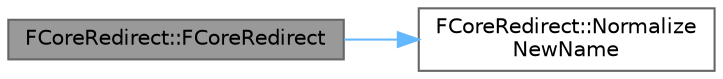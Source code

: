 digraph "FCoreRedirect::FCoreRedirect"
{
 // INTERACTIVE_SVG=YES
 // LATEX_PDF_SIZE
  bgcolor="transparent";
  edge [fontname=Helvetica,fontsize=10,labelfontname=Helvetica,labelfontsize=10];
  node [fontname=Helvetica,fontsize=10,shape=box,height=0.2,width=0.4];
  rankdir="LR";
  Node1 [id="Node000001",label="FCoreRedirect::FCoreRedirect",height=0.2,width=0.4,color="gray40", fillcolor="grey60", style="filled", fontcolor="black",tooltip="Construct parsed out object names."];
  Node1 -> Node2 [id="edge1_Node000001_Node000002",color="steelblue1",style="solid",tooltip=" "];
  Node2 [id="Node000002",label="FCoreRedirect::Normalize\lNewName",height=0.2,width=0.4,color="grey40", fillcolor="white", style="filled",URL="$de/dcb/structFCoreRedirect.html#a8de6e686a6be53ac98cd11093ac515d5",tooltip="Normalizes NewName with data from OldName."];
}
